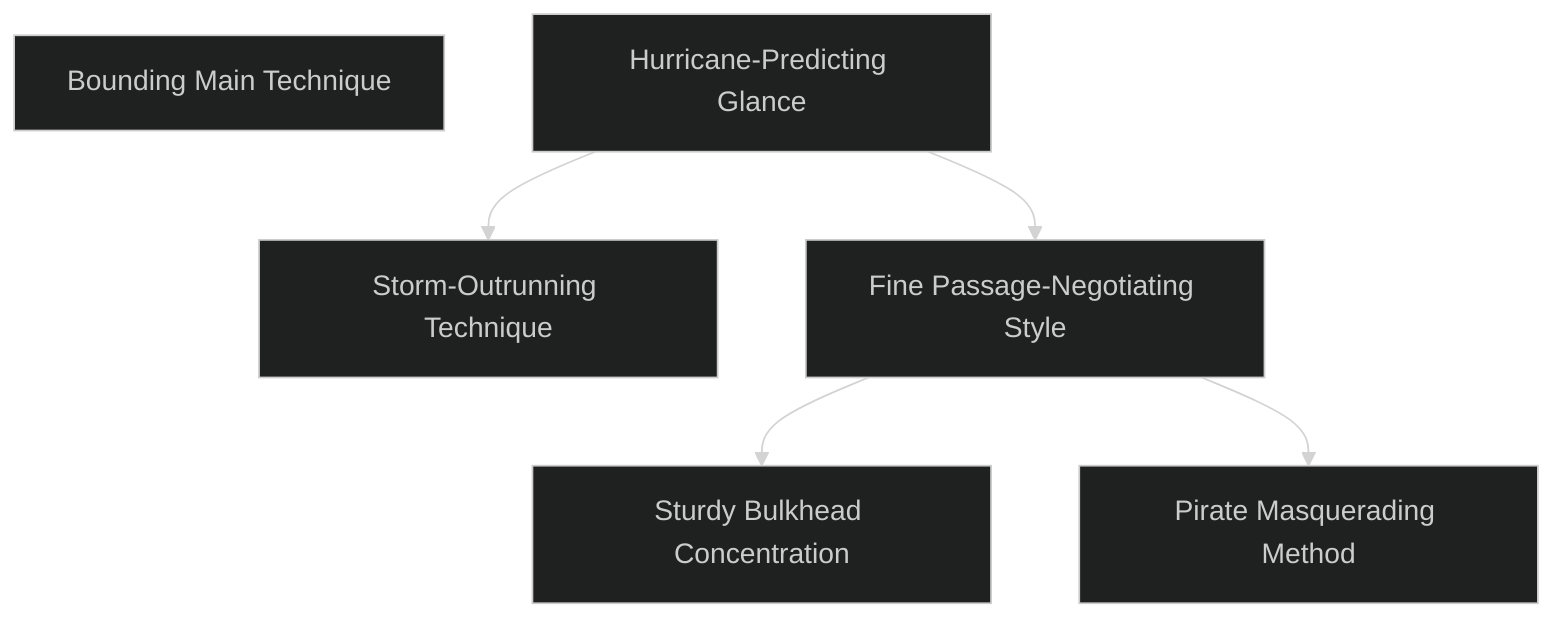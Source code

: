 ---
config:
  theme: dark
---
flowchart TD

    bounding_main_technique[Bounding Main Technique]
    click bounding_main_technique callback "
        Bounding Main Technique<br>
        <br>
        Cost: 5 motes<br>
        Duration: 1 hour<br>
        Type: Supplemental<br>
        Minimum Sail: 2<br>
        Minimum Essence: 1<br>
        Prerequisite Charms: None<br>
        <br>
        Dynasts attuned to Water can become some of the
        world's greatest sailors. The Charm makes every sailing
        task just a little bit easier: The wind doesn't die or shift at
        awkward moments, there always seems to be a current in
        the desirable direction, and crewmembers do their jobs
        with skill and efficiency.<br>
        In game terms, every two successes rolled with this
        Charm (rounded up) cancel out one difficulty penalty
        from a Sail-based feat. Thus, if the Storyteller rules that
        threading the narrow, stormy Straits of Hell normally
        would be difficulty 3, one or two successes with this Charm
        would reduce the difficulty to 2, and three or four successes
        would reduce the task to normal difficulty. The player
        must still make Ability rolls and gain at least a simple
        success for tasks, but does not suffer penalties for adverse
        conditions.<br>
        Multiple characters cannot add together successes
        rolled for this Charm. Only the roll with the greatest
        number of successes counts. For instance, if two characters
        both use Bounding Main Technique and one rolls two
        successes while the other rolls three, only the second
        character's Charm has any effect.<br>
        Cascade Charms:<br>
        • A more powerful version of this Charm extends
        over multiple ships, at least if they stay fairly close together.<br>
        • A more skilled and powerful sailor could reverse this
        Charm and use it against an enemy, adding difficulty
        penalties for any sailing task. On the high sea, this merely
        hinders a ship— it doesn't move as quickly, the crew seems
        clumsy and stupid, and so on. Moderately risky tasks (such
        as sailing a narrow passage between rocky shoals) can
        become incredibly dangerous.
        "

    hurricane_predicting_glance[Hurricane-Predicting Glance]
    click hurricane_predicting_glance callback "
        Hurricane-Predicting Glance<br>
        <br>
        Cost: 1 mote<br>
        Duration: Instant<br>
        Type: Simple<br>
        Minimum Sail: 2<br>
        Minimum Essence: 1<br>
        Prerequisite Charms: None<br>
        <br>
        With a look at the sky, the Exalted can predict the
        weather for the next day or so; his empathy with the
        currents of the ocean and air give him real prescience
        regarding the weather. The Charm will fail if the local
        weather is changing in response to a magical event or
        sorcery; this Charm only describes to the character
        what the natural weather will be if nothing unusual
        takes place. Perceptive Dragon-Blooded can sometimes
        use this Charm to predict events other than the
        weather: If, for instance, Admiral Potan's fleet is pre-
        paring to sail on a rebellious prefecture as soon as a
        storm breaks, the user of this Charm can predict
        exactly when they will set sail. And impossibly heavy
        clouds appearing out of clear blue skies might be a
        harbinger of an impending volcanic eruption. This
        Charm only works when the character is on the water;
        it fails when the Exalted's feet are on land.
        "

    storm_outrunning_technique[Storm-Outrunning Technique]
    hurricane_predicting_glance --> storm_outrunning_technique
    click storm_outrunning_technique callback "
        Storm-Outrunning Technique<br>
        <br>
        Cost: 3 motes<br>
        Duration: One scene<br>
        Type: Simple<br>
        Minimum Sail: 3<br>
        Minimum Essence: 2<br>
        Prerequisite Charms: Hurricane-Predicting Glance<br>
        <br>
        When time is of the essence and getting a ship into
        safe harbor is more important than the crew's rest and
        safety, a captain or pilot with Storm-Outrunning Technique
        is essential to survival and success. This Charm
        allows a ship's officer to double that ship's rate of
        movement for the current scene. This may enable a
        small ship to beat an enemy fleet to a friendly port,
        giving the city some warning; it may let a ship beat a
        storm to safety; or it may let a crew of merchants beat
        a rival to a choice port. To activate the Charm, the
        Exalt need only spend the necessary Essence. The
        greatly increased speed may require one or more Sail
        rolls, especially if the ship cruises through hazardous
        waters at double normal velocity. Also, note that if
        this Charm is used from the deck of a becalmed sailing
        ship it will have no effect, as a speed of zero, when
        doubled, remains zero.
        "

    fine_passage_negotiating_style[Fine Passage-Negotiating Style]
    hurricane_predicting_glance --> fine_passage_negotiating_style
    click fine_passage_negotiating_style callback "
        Fine Passage-Negotiating Style<br>
        <br>
        Cost: 3 motes<br>
        Duration: One scene<br>
        Type: Reflexive<br>
        Minimum Sail: 4<br>
        Minimum Essence: 2<br>
        Prerequisite Charms: Hurricane Predicting Glance<br>
        <br>
        The finest captains and pilots can thread their ships
        through the most dangerous patches of sea, avoiding
        submerged hazards with flair and panache. This Charm is
        the source of more than one pilot's reputation. With it, an
        Exalt gains an instinctive knowledge of any submerged
        hazards within five miles of the ship's current location, as
        well as the prevailing current, danger spots and safe channels
        in the same radius. The net effect of this knowledge is
        that the pilot's Sail dice pool improves by three dice for the
        remainder of the scene for the purpose of avoiding hazards.
        This Charm does not directly protect the ship from such
        hazards: If the pilot makes a bad mistake, the hull might
        still be rent asunder. It also does not give its user any special
        awareness of the activities of other characters: It cannot
        point out an ambush in a narrow passage or the impending
        arrival of an enemy vessel.
        "

    sturdy_bulkhead_concentration[Sturdy Bulkhead Concentration]
    fine_passage_negotiating_style --> sturdy_bulkhead_concentration
    click sturdy_bulkhead_concentration callback "
        Sturdy Bulkhead Concentration<br>
        <br>
        Cost: 3 motes<br>
        Duration: One scene<br>
        Type: Simple<br>
        Minimum Sail: 4<br>
        Minimum Essence: 3<br>
        Prerequisite Charms: Fine Passage Negotiating Style<br>
        <br>
        A Charm favored by Wood-aspected sailors, Sturdy
        Bulkhead Concentration enhances the strength of a ship's
        hull without making it heavier. When this Charm is
        active, the hull gains three additional health levels and 2
        additional soak. The benefit only remains as long as the
        Exalted who activated the Charm remains aboard the
        vessel. To activate the Charm, the character needs only to
        spend the necessary Essence while aboard the ship.
        "

    pirate_masquerading_method[Pirate Masquerading Method]
    fine_passage_negotiating_style --> pirate_masquerading_method
    click pirate_masquerading_method callback "
        Pirate Masquerading Method<br>
        <br>
        Cost: 3 motes<br>
        Duration: One scene<br>
        Type: Simple<br>
        Minimum Sail: 5<br>
        Minimum Essence: 3<br>
        Prerequisite Charms: Fine Passage Negotiating Style<br>
        <br>
        Whenever a ship under the command of a Dragon-Blooded
        with this Charm comes into contact with hostile ships
        of any stripe, it is temporarily camouflaged as a ship of that
        allegiance: The ship appears to be a merchantman to those
        aboard merchantmen; it looks as a pirate ship does to pirates;
        and so on. The Charm is largely a visual illusion — the vessel's
        flag changes its appearance, and the crew appears, from a
        distance, to be the appropriate sort of crew for a ship of its type.
        The Charm does not change the line of the ship itself, so one
        cannot, for instance, hide an imperial dreadnought among
        fishing smacks and expect to go unnoticed. The Charm also
        fails should any viewer set foot upon the ship; visitors and
        raiders see the ship as it really is, once they are aboard it.
        "